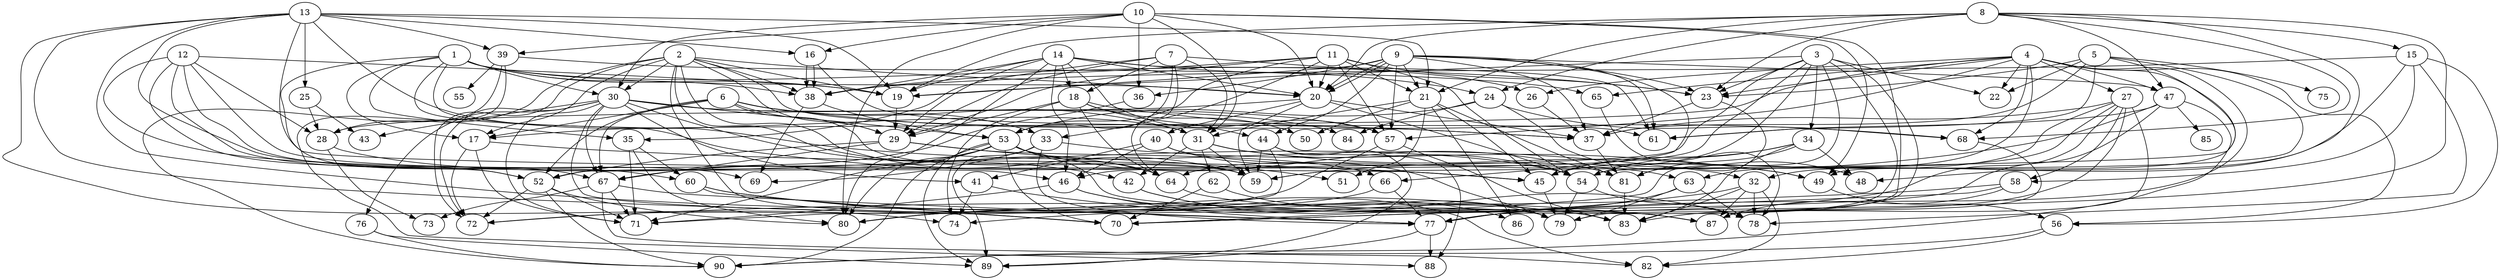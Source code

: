 // DAG automatically generated by daggen at Wed Apr 12 12:22:59 2017
// ./daggen --dot -n 90 --jump=5 --fat=0.6 --regularity=0.8 --density=0.6 
digraph G {
  1 [size="19040600100", alpha="0.11"]
  1 -> 17 [size ="679477248"]
  1 -> 19 [size ="679477248"]
  1 -> 20 [size ="679477248"]
  1 -> 26 [size ="679477248"]
  1 -> 30 [size ="679477248"]
  1 -> 32 [size ="679477248"]
  1 -> 35 [size ="679477248"]
  1 -> 38 [size ="679477248"]
  1 -> 45 [size ="679477248"]
  1 -> 52 [size ="679477248"]
  2 [size="8589934592", alpha="0.10"]
  2 -> 17 [size ="33554432"]
  2 -> 19 [size ="33554432"]
  2 -> 20 [size ="33554432"]
  2 -> 28 [size ="33554432"]
  2 -> 29 [size ="33554432"]
  2 -> 30 [size ="33554432"]
  2 -> 37 [size ="33554432"]
  2 -> 38 [size ="33554432"]
  2 -> 59 [size ="33554432"]
  2 -> 64 [size ="33554432"]
  2 -> 72 [size ="33554432"]
  2 -> 79 [size ="33554432"]
  3 [size="134217728000", alpha="0.05"]
  3 -> 19 [size ="209715200"]
  3 -> 22 [size ="209715200"]
  3 -> 23 [size ="209715200"]
  3 -> 34 [size ="209715200"]
  3 -> 46 [size ="209715200"]
  3 -> 52 [size ="209715200"]
  3 -> 64 [size ="209715200"]
  3 -> 70 [size ="209715200"]
  3 -> 77 [size ="209715200"]
  3 -> 79 [size ="209715200"]
  4 [size="1069333755501", alpha="0.16"]
  4 -> 17 [size ="838860800"]
  4 -> 22 [size ="838860800"]
  4 -> 23 [size ="838860800"]
  4 -> 26 [size ="838860800"]
  4 -> 27 [size ="838860800"]
  4 -> 45 [size ="838860800"]
  4 -> 47 [size ="838860800"]
  4 -> 49 [size ="838860800"]
  4 -> 56 [size ="838860800"]
  4 -> 57 [size ="838860800"]
  4 -> 65 [size ="838860800"]
  4 -> 68 [size ="838860800"]
  4 -> 77 [size ="838860800"]
  5 [size="3535524181", alpha="0.05"]
  5 -> 22 [size ="209715200"]
  5 -> 23 [size ="209715200"]
  5 -> 37 [size ="209715200"]
  5 -> 54 [size ="209715200"]
  5 -> 59 [size ="209715200"]
  5 -> 61 [size ="209715200"]
  5 -> 75 [size ="209715200"]
  6 [size="21532861942", alpha="0.05"]
  6 -> 17 [size ="536870912"]
  6 -> 29 [size ="536870912"]
  6 -> 31 [size ="536870912"]
  6 -> 33 [size ="536870912"]
  6 -> 37 [size ="536870912"]
  6 -> 52 [size ="536870912"]
  6 -> 59 [size ="536870912"]
  6 -> 67 [size ="536870912"]
  7 [size="27380274540", alpha="0.11"]
  7 -> 18 [size ="134217728"]
  7 -> 23 [size ="134217728"]
  7 -> 29 [size ="134217728"]
  7 -> 31 [size ="134217728"]
  7 -> 35 [size ="134217728"]
  7 -> 53 [size ="134217728"]
  7 -> 64 [size ="134217728"]
  8 [size="8973130366", alpha="0.14"]
  8 -> 15 [size ="838860800"]
  8 -> 19 [size ="838860800"]
  8 -> 20 [size ="838860800"]
  8 -> 21 [size ="838860800"]
  8 -> 23 [size ="838860800"]
  8 -> 24 [size ="838860800"]
  8 -> 47 [size ="838860800"]
  8 -> 48 [size ="838860800"]
  8 -> 68 [size ="838860800"]
  8 -> 70 [size ="838860800"]
  9 [size="7408875968", alpha="0.09"]
  9 -> 19 [size ="209715200"]
  9 -> 20 [size ="209715200"]
  9 -> 20 [size ="209715200"]
  9 -> 21 [size ="209715200"]
  9 -> 23 [size ="209715200"]
  9 -> 36 [size ="209715200"]
  9 -> 37 [size ="209715200"]
  9 -> 44 [size ="209715200"]
  9 -> 47 [size ="209715200"]
  9 -> 57 [size ="209715200"]
  9 -> 61 [size ="209715200"]
  9 -> 66 [size ="209715200"]
  10 [size="1893447190", alpha="0.10"]
  10 -> 16 [size ="33554432"]
  10 -> 20 [size ="33554432"]
  10 -> 30 [size ="33554432"]
  10 -> 31 [size ="33554432"]
  10 -> 36 [size ="33554432"]
  10 -> 39 [size ="33554432"]
  10 -> 49 [size ="33554432"]
  10 -> 77 [size ="33554432"]
  10 -> 80 [size ="33554432"]
  11 [size="1148959788", alpha="0.04"]
  11 -> 20 [size ="134217728"]
  11 -> 21 [size ="134217728"]
  11 -> 23 [size ="134217728"]
  11 -> 29 [size ="134217728"]
  11 -> 33 [size ="134217728"]
  11 -> 38 [size ="134217728"]
  11 -> 53 [size ="134217728"]
  11 -> 54 [size ="134217728"]
  11 -> 57 [size ="134217728"]
  12 [size="251418908208", alpha="0.01"]
  12 -> 19 [size ="536870912"]
  12 -> 28 [size ="536870912"]
  12 -> 52 [size ="536870912"]
  12 -> 59 [size ="536870912"]
  12 -> 60 [size ="536870912"]
  12 -> 67 [size ="536870912"]
  12 -> 69 [size ="536870912"]
  13 [size="134217728000", alpha="0.01"]
  13 -> 16 [size ="209715200"]
  13 -> 19 [size ="209715200"]
  13 -> 21 [size ="209715200"]
  13 -> 25 [size ="209715200"]
  13 -> 31 [size ="209715200"]
  13 -> 39 [size ="209715200"]
  13 -> 45 [size ="209715200"]
  13 -> 46 [size ="209715200"]
  13 -> 70 [size ="209715200"]
  13 -> 74 [size ="209715200"]
  13 -> 77 [size ="209715200"]
  14 [size="12045708369", alpha="0.01"]
  14 -> 18 [size ="679477248"]
  14 -> 19 [size ="679477248"]
  14 -> 20 [size ="679477248"]
  14 -> 24 [size ="679477248"]
  14 -> 29 [size ="679477248"]
  14 -> 38 [size ="679477248"]
  14 -> 46 [size ="679477248"]
  14 -> 57 [size ="679477248"]
  14 -> 61 [size ="679477248"]
  14 -> 80 [size ="679477248"]
  15 [size="4800918765", alpha="0.02"]
  15 -> 32 [size ="75497472"]
  15 -> 38 [size ="75497472"]
  15 -> 56 [size ="75497472"]
  15 -> 58 [size ="75497472"]
  15 -> 78 [size ="75497472"]
  16 [size="1401828893", alpha="0.09"]
  16 -> 38 [size ="33554432"]
  16 -> 38 [size ="33554432"]
  16 -> 61 [size ="33554432"]
  17 [size="8589934592", alpha="0.04"]
  17 -> 45 [size ="33554432"]
  17 -> 71 [size ="33554432"]
  17 -> 72 [size ="33554432"]
  18 [size="39458950216", alpha="0.03"]
  18 -> 29 [size ="679477248"]
  18 -> 44 [size ="679477248"]
  18 -> 50 [size ="679477248"]
  18 -> 64 [size ="679477248"]
  18 -> 68 [size ="679477248"]
  18 -> 74 [size ="679477248"]
  19 [size="26648860269", alpha="0.13"]
  19 -> 29 [size ="838860800"]
  20 [size="12486468374", alpha="0.19"]
  20 -> 28 [size ="411041792"]
  20 -> 37 [size ="411041792"]
  20 -> 40 [size ="411041792"]
  20 -> 54 [size ="411041792"]
  20 -> 59 [size ="411041792"]
  21 [size="368293445632", alpha="0.08"]
  21 -> 31 [size ="411041792"]
  21 -> 45 [size ="411041792"]
  21 -> 50 [size ="411041792"]
  21 -> 51 [size ="411041792"]
  21 -> 81 [size ="411041792"]
  21 -> 86 [size ="411041792"]
  22 [size="28991029248", alpha="0.07"]
  23 [size="31553583456", alpha="0.07"]
  23 -> 37 [size ="134217728"]
  23 -> 81 [size ="134217728"]
  24 [size="8070975598", alpha="0.15"]
  24 -> 48 [size ="411041792"]
  24 -> 53 [size ="411041792"]
  24 -> 68 [size ="411041792"]
  24 -> 84 [size ="411041792"]
  25 [size="3539298023", alpha="0.02"]
  25 -> 28 [size ="75497472"]
  25 -> 43 [size ="75497472"]
  26 [size="16753178769", alpha="0.10"]
  26 -> 37 [size ="411041792"]
  27 [size="8589934592", alpha="0.12"]
  27 -> 37 [size ="33554432"]
  27 -> 45 [size ="33554432"]
  27 -> 58 [size ="33554432"]
  27 -> 63 [size ="33554432"]
  27 -> 80 [size ="33554432"]
  27 -> 83 [size ="33554432"]
  27 -> 87 [size ="33554432"]
  28 [size="8589934592", alpha="0.13"]
  28 -> 54 [size ="33554432"]
  28 -> 73 [size ="33554432"]
  29 [size="782757789696", alpha="0.19"]
  29 -> 51 [size ="679477248"]
  29 -> 52 [size ="679477248"]
  29 -> 66 [size ="679477248"]
  29 -> 67 [size ="679477248"]
  30 [size="627093306894", alpha="0.03"]
  30 -> 41 [size ="679477248"]
  30 -> 42 [size ="679477248"]
  30 -> 43 [size ="679477248"]
  30 -> 53 [size ="679477248"]
  30 -> 57 [size ="679477248"]
  30 -> 67 [size ="679477248"]
  30 -> 70 [size ="679477248"]
  30 -> 71 [size ="679477248"]
  30 -> 72 [size ="679477248"]
  30 -> 76 [size ="679477248"]
  30 -> 84 [size ="679477248"]
  31 [size="231928233984", alpha="0.03"]
  31 -> 42 [size ="301989888"]
  31 -> 49 [size ="301989888"]
  31 -> 54 [size ="301989888"]
  31 -> 59 [size ="301989888"]
  31 -> 62 [size ="301989888"]
  32 [size="512326512109", alpha="0.03"]
  32 -> 78 [size ="838860800"]
  32 -> 80 [size ="838860800"]
  32 -> 82 [size ="838860800"]
  32 -> 83 [size ="838860800"]
  32 -> 87 [size ="838860800"]
  33 [size="43292894975", alpha="0.11"]
  33 -> 49 [size ="838860800"]
  33 -> 69 [size ="838860800"]
  33 -> 77 [size ="838860800"]
  33 -> 89 [size ="838860800"]
  34 [size="134217728000", alpha="0.07"]
  34 -> 45 [size ="209715200"]
  34 -> 48 [size ="209715200"]
  34 -> 54 [size ="209715200"]
  34 -> 81 [size ="209715200"]
  34 -> 83 [size ="209715200"]
  35 [size="28991029248", alpha="0.04"]
  35 -> 60 [size ="75497472"]
  35 -> 71 [size ="75497472"]
  35 -> 80 [size ="75497472"]
  36 [size="1073741824000", alpha="0.15"]
  36 -> 67 [size ="838860800"]
  37 [size="8589934592", alpha="0.18"]
  37 -> 81 [size ="33554432"]
  38 [size="2013196370", alpha="0.18"]
  38 -> 53 [size ="209715200"]
  38 -> 69 [size ="209715200"]
  39 [size="20792085570", alpha="0.15"]
  39 -> 55 [size ="536870912"]
  39 -> 65 [size ="536870912"]
  39 -> 88 [size ="536870912"]
  39 -> 90 [size ="536870912"]
  40 [size="1070811552078", alpha="0.16"]
  40 -> 41 [size ="679477248"]
  40 -> 46 [size ="679477248"]
  40 -> 63 [size ="679477248"]
  40 -> 79 [size ="679477248"]
  41 [size="246102530596", alpha="0.01"]
  41 -> 74 [size ="536870912"]
  41 -> 77 [size ="536870912"]
  42 [size="398469381960", alpha="0.18"]
  42 -> 78 [size ="536870912"]
  42 -> 86 [size ="536870912"]
  43 [size="242457697917", alpha="0.10"]
  44 [size="1377826318658", alpha="0.01"]
  44 -> 59 [size ="838860800"]
  44 -> 71 [size ="838860800"]
  44 -> 88 [size ="838860800"]
  44 -> 89 [size ="838860800"]
  45 [size="1111423480661", alpha="0.05"]
  45 -> 79 [size ="679477248"]
  46 [size="1073741824000", alpha="0.15"]
  46 -> 71 [size ="838860800"]
  46 -> 82 [size ="838860800"]
  46 -> 83 [size ="838860800"]
  47 [size="7684821621", alpha="0.08"]
  47 -> 59 [size ="411041792"]
  47 -> 61 [size ="411041792"]
  47 -> 74 [size ="411041792"]
  47 -> 85 [size ="411041792"]
  47 -> 90 [size ="411041792"]
  48 [size="28991029248", alpha="0.16"]
  49 [size="14811231651", alpha="0.05"]
  49 -> 56 [size ="411041792"]
  50 [size="782757789696", alpha="0.08"]
  51 [size="306536896588", alpha="0.14"]
  52 [size="26860167332", alpha="0.01"]
  52 -> 71 [size ="75497472"]
  52 -> 72 [size ="75497472"]
  52 -> 80 [size ="75497472"]
  52 -> 90 [size ="75497472"]
  53 [size="36260457181", alpha="0.02"]
  53 -> 64 [size ="33554432"]
  53 -> 67 [size ="33554432"]
  53 -> 70 [size ="33554432"]
  53 -> 71 [size ="33554432"]
  53 -> 80 [size ="33554432"]
  53 -> 81 [size ="33554432"]
  53 -> 87 [size ="33554432"]
  53 -> 89 [size ="33554432"]
  53 -> 90 [size ="33554432"]
  54 [size="17869271718", alpha="0.07"]
  54 -> 78 [size ="536870912"]
  54 -> 79 [size ="536870912"]
  55 [size="11417859924", alpha="0.15"]
  56 [size="32232625100", alpha="0.06"]
  56 -> 82 [size ="536870912"]
  56 -> 90 [size ="536870912"]
  57 [size="134217728000", alpha="0.06"]
  57 -> 72 [size ="209715200"]
  57 -> 83 [size ="209715200"]
  58 [size="782757789696", alpha="0.11"]
  58 -> 70 [size ="679477248"]
  58 -> 72 [size ="679477248"]
  58 -> 87 [size ="679477248"]
  59 [size="1073741824000", alpha="0.04"]
  60 [size="145262453076", alpha="0.16"]
  60 -> 70 [size ="536870912"]
  60 -> 83 [size ="536870912"]
  60 -> 87 [size ="536870912"]
  61 [size="21349063082", alpha="0.11"]
  62 [size="8589934592", alpha="0.13"]
  62 -> 70 [size ="33554432"]
  62 -> 79 [size ="33554432"]
  63 [size="8589934592", alpha="0.17"]
  63 -> 77 [size ="33554432"]
  63 -> 78 [size ="33554432"]
  63 -> 79 [size ="33554432"]
  64 [size="3292573344", alpha="0.00"]
  64 -> 87 [size ="411041792"]
  65 [size="15042122143", alpha="0.05"]
  65 -> 78 [size ="301989888"]
  66 [size="231928233984", alpha="0.09"]
  66 -> 77 [size ="301989888"]
  66 -> 80 [size ="301989888"]
  67 [size="143028859891", alpha="0.06"]
  67 -> 71 [size ="411041792"]
  67 -> 73 [size ="411041792"]
  67 -> 77 [size ="411041792"]
  67 -> 82 [size ="411041792"]
  68 [size="4470604941", alpha="0.18"]
  68 -> 87 [size ="75497472"]
  69 [size="231928233984", alpha="0.10"]
  70 [size="549755813888", alpha="0.17"]
  71 [size="1362227130", alpha="0.12"]
  72 [size="23406682704", alpha="0.01"]
  73 [size="635017180279", alpha="0.02"]
  74 [size="13349334759", alpha="0.10"]
  75 [size="68719476736", alpha="0.08"]
  76 [size="101579018673", alpha="0.12"]
  76 -> 89 [size ="75497472"]
  76 -> 90 [size ="75497472"]
  77 [size="34767330422", alpha="0.13"]
  77 -> 88 [size ="679477248"]
  77 -> 89 [size ="679477248"]
  78 [size="28991029248", alpha="0.03"]
  79 [size="331715916832", alpha="0.09"]
  80 [size="1008655432", alpha="0.14"]
  81 [size="173186247636", alpha="0.05"]
  81 -> 83 [size ="134217728"]
  82 [size="619705365949", alpha="0.04"]
  83 [size="429510424900", alpha="0.14"]
  84 [size="17416761770", alpha="0.07"]
  85 [size="368293445632", alpha="0.16"]
  86 [size="18312918138", alpha="0.12"]
  87 [size="20135533979", alpha="0.14"]
  88 [size="2935742736", alpha="0.09"]
  89 [size="3838818087", alpha="0.07"]
  90 [size="10906112372", alpha="0.02"]
}

